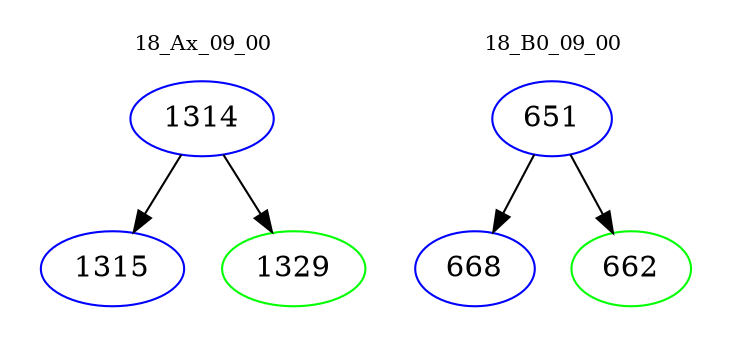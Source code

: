 digraph{
subgraph cluster_0 {
color = white
label = "18_Ax_09_00";
fontsize=10;
T0_1314 [label="1314", color="blue"]
T0_1314 -> T0_1315 [color="black"]
T0_1315 [label="1315", color="blue"]
T0_1314 -> T0_1329 [color="black"]
T0_1329 [label="1329", color="green"]
}
subgraph cluster_1 {
color = white
label = "18_B0_09_00";
fontsize=10;
T1_651 [label="651", color="blue"]
T1_651 -> T1_668 [color="black"]
T1_668 [label="668", color="blue"]
T1_651 -> T1_662 [color="black"]
T1_662 [label="662", color="green"]
}
}
